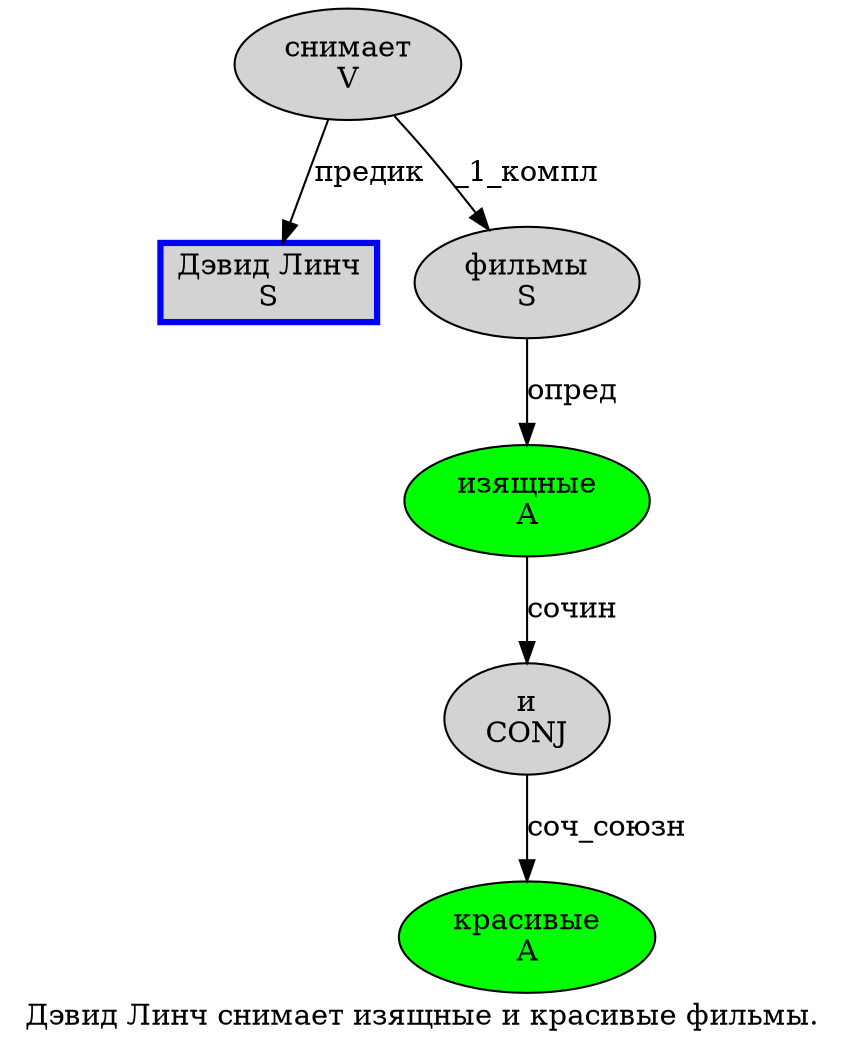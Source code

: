 digraph SENTENCE_1 {
	graph [label="Дэвид Линч снимает изящные и красивые фильмы."]
	node [style=filled]
		0 [label="Дэвид Линч
S" color=blue fillcolor=lightgray penwidth=3 shape=box]
		1 [label="снимает
V" color="" fillcolor=lightgray penwidth=1 shape=ellipse]
		2 [label="изящные
A" color="" fillcolor=green penwidth=1 shape=ellipse]
		3 [label="и
CONJ" color="" fillcolor=lightgray penwidth=1 shape=ellipse]
		4 [label="красивые
A" color="" fillcolor=green penwidth=1 shape=ellipse]
		5 [label="фильмы
S" color="" fillcolor=lightgray penwidth=1 shape=ellipse]
			1 -> 0 [label="предик"]
			1 -> 5 [label="_1_компл"]
			5 -> 2 [label="опред"]
			2 -> 3 [label="сочин"]
			3 -> 4 [label="соч_союзн"]
}